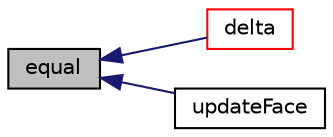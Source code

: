 digraph "equal"
{
  bgcolor="transparent";
  edge [fontname="Helvetica",fontsize="10",labelfontname="Helvetica",labelfontsize="10"];
  node [fontname="Helvetica",fontsize="10",shape=record];
  rankdir="LR";
  Node141 [label="equal",height=0.2,width=0.4,color="black", fillcolor="grey75", style="filled", fontcolor="black"];
  Node141 -> Node142 [dir="back",color="midnightblue",fontsize="10",style="solid",fontname="Helvetica"];
  Node142 [label="delta",height=0.2,width=0.4,color="red",URL="$a32249.html#a29b35039face980fbd644473e52bd7b0"];
  Node141 -> Node144 [dir="back",color="midnightblue",fontsize="10",style="solid",fontname="Helvetica"];
  Node144 [label="updateFace",height=0.2,width=0.4,color="black",URL="$a32249.html#a99374d55d57ba36bf92c720094cfc012",tooltip="Influence of different value on same face. "];
}
